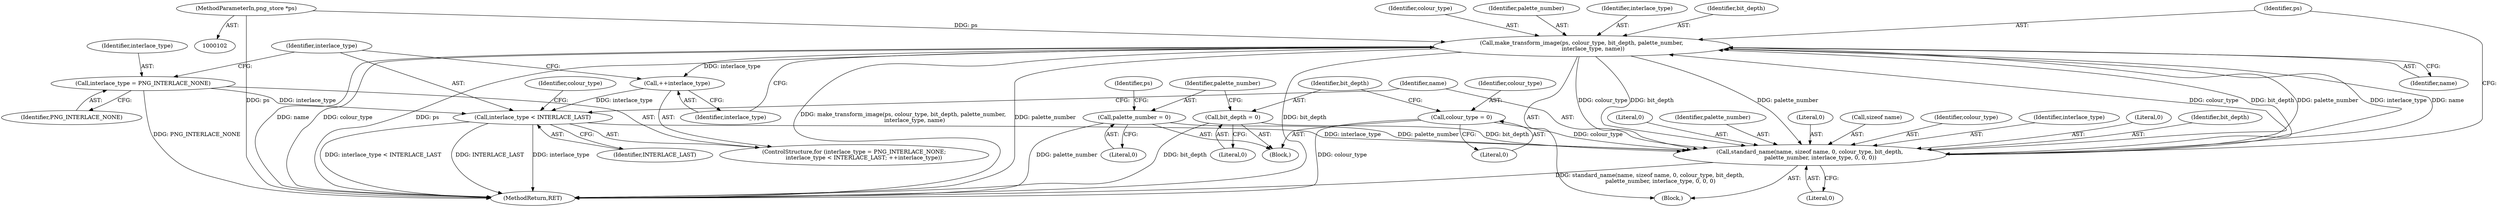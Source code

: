 digraph "1_Android_9d4853418ab2f754c2b63e091c29c5529b8b86ca_100@pointer" {
"1000161" [label="(Call,make_transform_image(ps, colour_type, bit_depth, palette_number,\n             interlace_type, name))"];
"1000103" [label="(MethodParameterIn,png_store *ps)"];
"1000149" [label="(Call,standard_name(name, sizeof name, 0, colour_type, bit_depth,\n            palette_number, interlace_type, 0, 0, 0))"];
"1000106" [label="(Call,colour_type = 0)"];
"1000161" [label="(Call,make_transform_image(ps, colour_type, bit_depth, palette_number,\n             interlace_type, name))"];
"1000110" [label="(Call,bit_depth = 0)"];
"1000114" [label="(Call,palette_number = 0)"];
"1000142" [label="(Call,interlace_type < INTERLACE_LAST)"];
"1000139" [label="(Call,interlace_type = PNG_INTERLACE_NONE)"];
"1000145" [label="(Call,++interlace_type)"];
"1000159" [label="(Literal,0)"];
"1000156" [label="(Identifier,palette_number)"];
"1000110" [label="(Call,bit_depth = 0)"];
"1000162" [label="(Identifier,ps)"];
"1000111" [label="(Identifier,bit_depth)"];
"1000112" [label="(Literal,0)"];
"1000153" [label="(Literal,0)"];
"1000151" [label="(Call,sizeof name)"];
"1000114" [label="(Call,palette_number = 0)"];
"1000163" [label="(Identifier,colour_type)"];
"1000146" [label="(Identifier,interlace_type)"];
"1000150" [label="(Identifier,name)"];
"1000108" [label="(Literal,0)"];
"1000116" [label="(Literal,0)"];
"1000165" [label="(Identifier,palette_number)"];
"1000141" [label="(Identifier,PNG_INTERLACE_NONE)"];
"1000166" [label="(Identifier,interlace_type)"];
"1000154" [label="(Identifier,colour_type)"];
"1000139" [label="(Call,interlace_type = PNG_INTERLACE_NONE)"];
"1000140" [label="(Identifier,interlace_type)"];
"1000149" [label="(Call,standard_name(name, sizeof name, 0, colour_type, bit_depth,\n            palette_number, interlace_type, 0, 0, 0))"];
"1000115" [label="(Identifier,palette_number)"];
"1000160" [label="(Literal,0)"];
"1000103" [label="(MethodParameterIn,png_store *ps)"];
"1000144" [label="(Identifier,INTERLACE_LAST)"];
"1000157" [label="(Identifier,interlace_type)"];
"1000158" [label="(Literal,0)"];
"1000161" [label="(Call,make_transform_image(ps, colour_type, bit_depth, palette_number,\n             interlace_type, name))"];
"1000145" [label="(Call,++interlace_type)"];
"1000164" [label="(Identifier,bit_depth)"];
"1000107" [label="(Identifier,colour_type)"];
"1000130" [label="(Identifier,colour_type)"];
"1000119" [label="(Identifier,ps)"];
"1000138" [label="(ControlStructure,for (interlace_type = PNG_INTERLACE_NONE;\n           interlace_type < INTERLACE_LAST; ++interlace_type))"];
"1000167" [label="(Identifier,name)"];
"1000106" [label="(Call,colour_type = 0)"];
"1000147" [label="(Block,)"];
"1000155" [label="(Identifier,bit_depth)"];
"1000142" [label="(Call,interlace_type < INTERLACE_LAST)"];
"1000104" [label="(Block,)"];
"1000168" [label="(MethodReturn,RET)"];
"1000143" [label="(Identifier,interlace_type)"];
"1000161" -> "1000147"  [label="AST: "];
"1000161" -> "1000167"  [label="CFG: "];
"1000162" -> "1000161"  [label="AST: "];
"1000163" -> "1000161"  [label="AST: "];
"1000164" -> "1000161"  [label="AST: "];
"1000165" -> "1000161"  [label="AST: "];
"1000166" -> "1000161"  [label="AST: "];
"1000167" -> "1000161"  [label="AST: "];
"1000146" -> "1000161"  [label="CFG: "];
"1000161" -> "1000168"  [label="DDG: bit_depth"];
"1000161" -> "1000168"  [label="DDG: name"];
"1000161" -> "1000168"  [label="DDG: colour_type"];
"1000161" -> "1000168"  [label="DDG: ps"];
"1000161" -> "1000168"  [label="DDG: make_transform_image(ps, colour_type, bit_depth, palette_number,\n             interlace_type, name)"];
"1000161" -> "1000168"  [label="DDG: palette_number"];
"1000161" -> "1000145"  [label="DDG: interlace_type"];
"1000161" -> "1000149"  [label="DDG: colour_type"];
"1000161" -> "1000149"  [label="DDG: bit_depth"];
"1000161" -> "1000149"  [label="DDG: palette_number"];
"1000103" -> "1000161"  [label="DDG: ps"];
"1000149" -> "1000161"  [label="DDG: colour_type"];
"1000149" -> "1000161"  [label="DDG: bit_depth"];
"1000149" -> "1000161"  [label="DDG: palette_number"];
"1000149" -> "1000161"  [label="DDG: interlace_type"];
"1000149" -> "1000161"  [label="DDG: name"];
"1000103" -> "1000102"  [label="AST: "];
"1000103" -> "1000168"  [label="DDG: ps"];
"1000149" -> "1000147"  [label="AST: "];
"1000149" -> "1000160"  [label="CFG: "];
"1000150" -> "1000149"  [label="AST: "];
"1000151" -> "1000149"  [label="AST: "];
"1000153" -> "1000149"  [label="AST: "];
"1000154" -> "1000149"  [label="AST: "];
"1000155" -> "1000149"  [label="AST: "];
"1000156" -> "1000149"  [label="AST: "];
"1000157" -> "1000149"  [label="AST: "];
"1000158" -> "1000149"  [label="AST: "];
"1000159" -> "1000149"  [label="AST: "];
"1000160" -> "1000149"  [label="AST: "];
"1000162" -> "1000149"  [label="CFG: "];
"1000149" -> "1000168"  [label="DDG: standard_name(name, sizeof name, 0, colour_type, bit_depth,\n            palette_number, interlace_type, 0, 0, 0)"];
"1000106" -> "1000149"  [label="DDG: colour_type"];
"1000110" -> "1000149"  [label="DDG: bit_depth"];
"1000114" -> "1000149"  [label="DDG: palette_number"];
"1000142" -> "1000149"  [label="DDG: interlace_type"];
"1000106" -> "1000104"  [label="AST: "];
"1000106" -> "1000108"  [label="CFG: "];
"1000107" -> "1000106"  [label="AST: "];
"1000108" -> "1000106"  [label="AST: "];
"1000111" -> "1000106"  [label="CFG: "];
"1000106" -> "1000168"  [label="DDG: colour_type"];
"1000110" -> "1000104"  [label="AST: "];
"1000110" -> "1000112"  [label="CFG: "];
"1000111" -> "1000110"  [label="AST: "];
"1000112" -> "1000110"  [label="AST: "];
"1000115" -> "1000110"  [label="CFG: "];
"1000110" -> "1000168"  [label="DDG: bit_depth"];
"1000114" -> "1000104"  [label="AST: "];
"1000114" -> "1000116"  [label="CFG: "];
"1000115" -> "1000114"  [label="AST: "];
"1000116" -> "1000114"  [label="AST: "];
"1000119" -> "1000114"  [label="CFG: "];
"1000114" -> "1000168"  [label="DDG: palette_number"];
"1000142" -> "1000138"  [label="AST: "];
"1000142" -> "1000144"  [label="CFG: "];
"1000143" -> "1000142"  [label="AST: "];
"1000144" -> "1000142"  [label="AST: "];
"1000130" -> "1000142"  [label="CFG: "];
"1000150" -> "1000142"  [label="CFG: "];
"1000142" -> "1000168"  [label="DDG: interlace_type < INTERLACE_LAST"];
"1000142" -> "1000168"  [label="DDG: INTERLACE_LAST"];
"1000142" -> "1000168"  [label="DDG: interlace_type"];
"1000139" -> "1000142"  [label="DDG: interlace_type"];
"1000145" -> "1000142"  [label="DDG: interlace_type"];
"1000139" -> "1000138"  [label="AST: "];
"1000139" -> "1000141"  [label="CFG: "];
"1000140" -> "1000139"  [label="AST: "];
"1000141" -> "1000139"  [label="AST: "];
"1000143" -> "1000139"  [label="CFG: "];
"1000139" -> "1000168"  [label="DDG: PNG_INTERLACE_NONE"];
"1000145" -> "1000138"  [label="AST: "];
"1000145" -> "1000146"  [label="CFG: "];
"1000146" -> "1000145"  [label="AST: "];
"1000143" -> "1000145"  [label="CFG: "];
}
